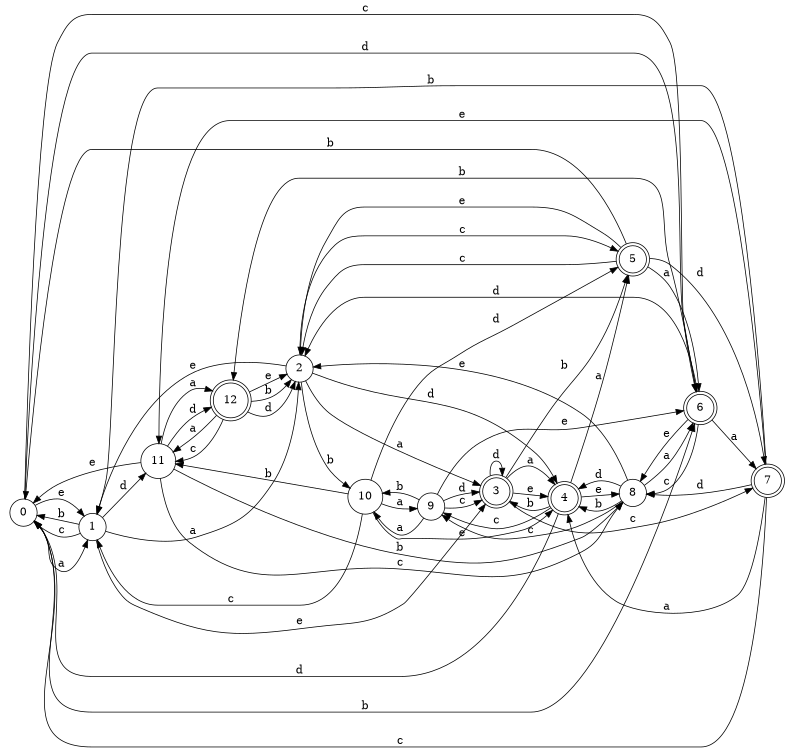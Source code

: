 digraph n11_7 {
__start0 [label="" shape="none"];

rankdir=LR;
size="8,5";

s0 [style="filled", color="black", fillcolor="white" shape="circle", label="0"];
s1 [style="filled", color="black", fillcolor="white" shape="circle", label="1"];
s2 [style="filled", color="black", fillcolor="white" shape="circle", label="2"];
s3 [style="rounded,filled", color="black", fillcolor="white" shape="doublecircle", label="3"];
s4 [style="rounded,filled", color="black", fillcolor="white" shape="doublecircle", label="4"];
s5 [style="rounded,filled", color="black", fillcolor="white" shape="doublecircle", label="5"];
s6 [style="rounded,filled", color="black", fillcolor="white" shape="doublecircle", label="6"];
s7 [style="rounded,filled", color="black", fillcolor="white" shape="doublecircle", label="7"];
s8 [style="filled", color="black", fillcolor="white" shape="circle", label="8"];
s9 [style="filled", color="black", fillcolor="white" shape="circle", label="9"];
s10 [style="filled", color="black", fillcolor="white" shape="circle", label="10"];
s11 [style="filled", color="black", fillcolor="white" shape="circle", label="11"];
s12 [style="rounded,filled", color="black", fillcolor="white" shape="doublecircle", label="12"];
s0 -> s1 [label="a"];
s0 -> s6 [label="b"];
s0 -> s6 [label="c"];
s0 -> s6 [label="d"];
s0 -> s1 [label="e"];
s1 -> s2 [label="a"];
s1 -> s0 [label="b"];
s1 -> s0 [label="c"];
s1 -> s11 [label="d"];
s1 -> s3 [label="e"];
s2 -> s3 [label="a"];
s2 -> s10 [label="b"];
s2 -> s5 [label="c"];
s2 -> s4 [label="d"];
s2 -> s1 [label="e"];
s3 -> s4 [label="a"];
s3 -> s5 [label="b"];
s3 -> s7 [label="c"];
s3 -> s3 [label="d"];
s3 -> s4 [label="e"];
s4 -> s5 [label="a"];
s4 -> s3 [label="b"];
s4 -> s9 [label="c"];
s4 -> s0 [label="d"];
s4 -> s8 [label="e"];
s5 -> s6 [label="a"];
s5 -> s0 [label="b"];
s5 -> s2 [label="c"];
s5 -> s7 [label="d"];
s5 -> s2 [label="e"];
s6 -> s7 [label="a"];
s6 -> s12 [label="b"];
s6 -> s8 [label="c"];
s6 -> s2 [label="d"];
s6 -> s8 [label="e"];
s7 -> s4 [label="a"];
s7 -> s1 [label="b"];
s7 -> s0 [label="c"];
s7 -> s8 [label="d"];
s7 -> s11 [label="e"];
s8 -> s6 [label="a"];
s8 -> s4 [label="b"];
s8 -> s9 [label="c"];
s8 -> s4 [label="d"];
s8 -> s2 [label="e"];
s9 -> s10 [label="a"];
s9 -> s10 [label="b"];
s9 -> s3 [label="c"];
s9 -> s3 [label="d"];
s9 -> s6 [label="e"];
s10 -> s9 [label="a"];
s10 -> s11 [label="b"];
s10 -> s1 [label="c"];
s10 -> s5 [label="d"];
s10 -> s4 [label="e"];
s11 -> s12 [label="a"];
s11 -> s8 [label="b"];
s11 -> s8 [label="c"];
s11 -> s12 [label="d"];
s11 -> s0 [label="e"];
s12 -> s11 [label="a"];
s12 -> s2 [label="b"];
s12 -> s11 [label="c"];
s12 -> s2 [label="d"];
s12 -> s2 [label="e"];

}